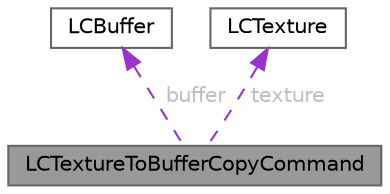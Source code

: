 digraph "LCTextureToBufferCopyCommand"
{
 // LATEX_PDF_SIZE
  bgcolor="transparent";
  edge [fontname=Helvetica,fontsize=10,labelfontname=Helvetica,labelfontsize=10];
  node [fontname=Helvetica,fontsize=10,shape=box,height=0.2,width=0.4];
  Node1 [id="Node000001",label="LCTextureToBufferCopyCommand",height=0.2,width=0.4,color="gray40", fillcolor="grey60", style="filled", fontcolor="black",tooltip=" "];
  Node2 -> Node1 [id="edge1_Node000001_Node000002",dir="back",color="darkorchid3",style="dashed",tooltip=" ",label=" buffer",fontcolor="grey" ];
  Node2 [id="Node000002",label="LCBuffer",height=0.2,width=0.4,color="gray40", fillcolor="white", style="filled",URL="$struct_l_c_buffer.html",tooltip=" "];
  Node3 -> Node1 [id="edge2_Node000001_Node000003",dir="back",color="darkorchid3",style="dashed",tooltip=" ",label=" texture",fontcolor="grey" ];
  Node3 [id="Node000003",label="LCTexture",height=0.2,width=0.4,color="gray40", fillcolor="white", style="filled",URL="$struct_l_c_texture.html",tooltip=" "];
}
